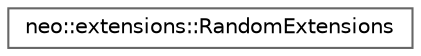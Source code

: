digraph "Graphical Class Hierarchy"
{
 // LATEX_PDF_SIZE
  bgcolor="transparent";
  edge [fontname=Helvetica,fontsize=10,labelfontname=Helvetica,labelfontsize=10];
  node [fontname=Helvetica,fontsize=10,shape=box,height=0.2,width=0.4];
  rankdir="LR";
  Node0 [id="Node000000",label="neo::extensions::RandomExtensions",height=0.2,width=0.4,color="grey40", fillcolor="white", style="filled",URL="$classneo_1_1extensions_1_1_random_extensions.html",tooltip="Extensions for random number generation."];
}

